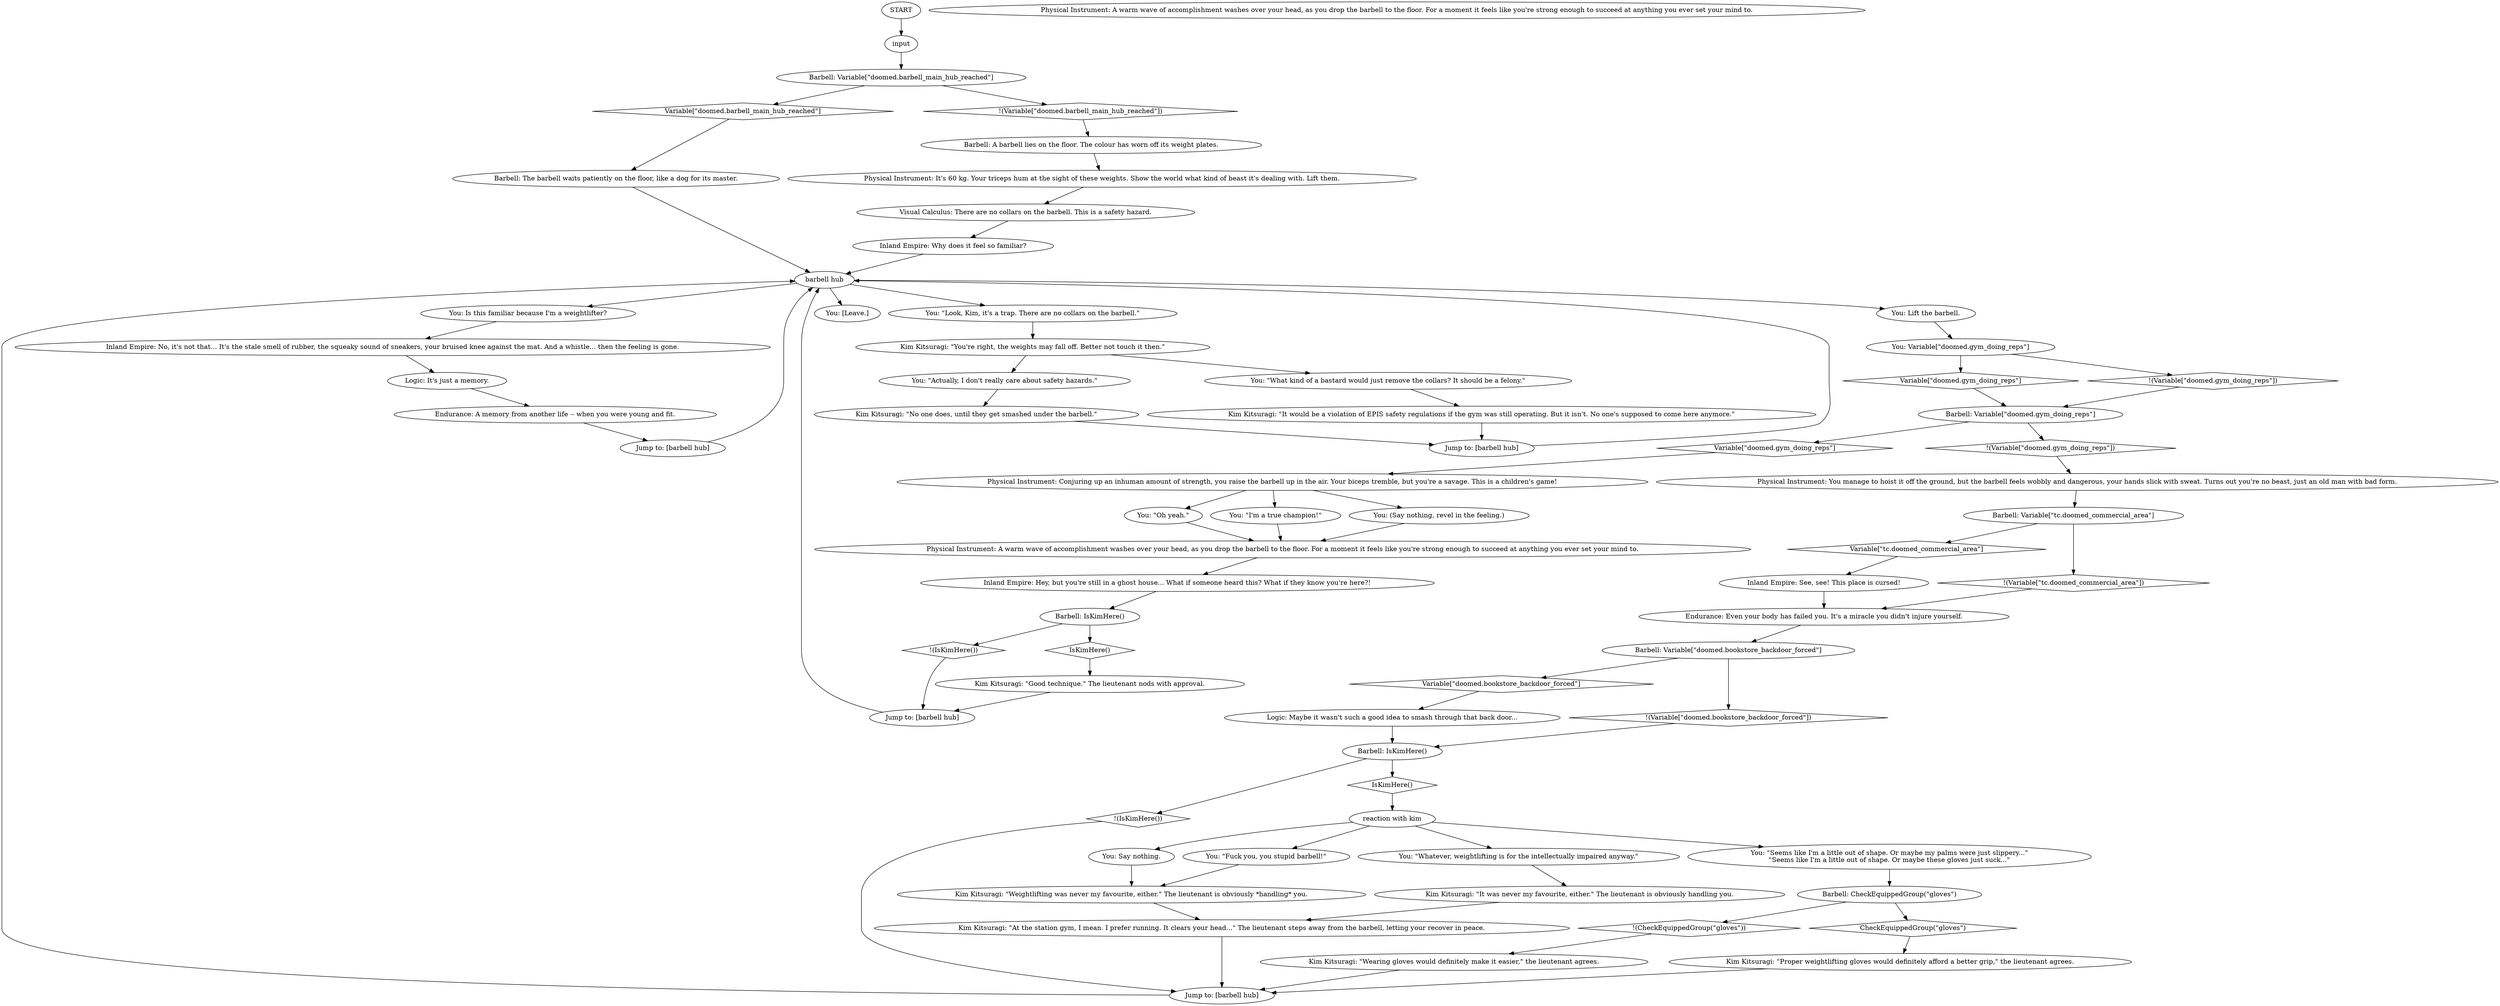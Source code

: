 # DOOMED / BARBELL
# You can lift the barbell.
# ==================================================
digraph G {
	  0 [label="START"];
	  1 [label="input"];
	  2 [label="Logic: Maybe it wasn't such a good idea to smash through that back door..."];
	  3 [label="You: Say nothing."];
	  4 [label="Barbell: IsKimHere()"];
	  5 [label="IsKimHere()", shape=diamond];
	  6 [label="!(IsKimHere())", shape=diamond];
	  7 [label="You: \"What kind of a bastard would just remove the collars? It should be a felony.\""];
	  8 [label="Jump to: [barbell hub]"];
	  9 [label="reaction with kim"];
	  11 [label="Kim Kitsuragi: \"Wearing gloves would definitely make it easier,\" the lieutenant agrees."];
	  12 [label="You: Is this familiar because I'm a weightlifter?"];
	  13 [label="Barbell: A barbell lies on the floor. The colour has worn off its weight plates."];
	  14 [label="Physical Instrument: Conjuring up an inhuman amount of strength, you raise the barbell up in the air. Your biceps tremble, but you're a savage. This is a children's game!"];
	  15 [label="You: [Leave.]"];
	  16 [label="Barbell: Variable[\"doomed.bookstore_backdoor_forced\"]"];
	  17 [label="Variable[\"doomed.bookstore_backdoor_forced\"]", shape=diamond];
	  18 [label="!(Variable[\"doomed.bookstore_backdoor_forced\"])", shape=diamond];
	  19 [label="You: \"Actually, I don't really care about safety hazards.\""];
	  20 [label="Kim Kitsuragi: \"No one does, until they get smashed under the barbell.\""];
	  21 [label="You: \"Oh yeah.\""];
	  22 [label="Jump to: [barbell hub]"];
	  23 [label="Physical Instrument: A warm wave of accomplishment washes over your head, as you drop the barbell to the floor. For a moment it feels like you're strong enough to succeed at anything you ever set your mind to."];
	  24 [label="Visual Calculus: There are no collars on the barbell. This is a safety hazard."];
	  25 [label="Kim Kitsuragi: \"Proper weightlifting gloves would definitely afford a better grip,\" the lieutenant agrees."];
	  26 [label="You: \"I'm a true champion!\""];
	  27 [label="Logic: It's just a memory."];
	  28 [label="Barbell: The barbell waits patiently on the floor, like a dog for its master."];
	  29 [label="Barbell: Variable[\"doomed.gym_doing_reps\"]"];
	  30 [label="Variable[\"doomed.gym_doing_reps\"]", shape=diamond];
	  31 [label="!(Variable[\"doomed.gym_doing_reps\"])", shape=diamond];
	  32 [label="Kim Kitsuragi: \"At the station gym, I mean. I prefer running. It clears your head...\" The lieutenant steps away from the barbell, letting your recover in peace."];
	  33 [label="Jump to: [barbell hub]"];
	  34 [label="Barbell: Variable[\"tc.doomed_commercial_area\"]"];
	  35 [label="Variable[\"tc.doomed_commercial_area\"]", shape=diamond];
	  36 [label="!(Variable[\"tc.doomed_commercial_area\"])", shape=diamond];
	  37 [label="Kim Kitsuragi: \"Good technique.\" The lieutenant nods with approval."];
	  38 [label="Kim Kitsuragi: \"It would be a violation of EPIS safety regulations if the gym was still operating. But it isn't. No one's supposed to come here anymore.\""];
	  39 [label="You: \"Fuck you, you stupid barbell!\""];
	  40 [label="Kim Kitsuragi: \"Weightlifting was never my favourite, either.\" The lieutenant is obviously *handling* you."];
	  41 [label="Inland Empire: Why does it feel so familiar?"];
	  42 [label="Endurance: A memory from another life -- when you were young and fit."];
	  43 [label="Kim Kitsuragi: \"You're right, the weights may fall off. Better not touch it then.\""];
	  44 [label="Physical Instrument: It's 60 kg. Your triceps hum at the sight of these weights. Show the world what kind of beast it's dealing with. Lift them."];
	  45 [label="You: \"Whatever, weightlifting is for the intellectually impaired anyway.\""];
	  46 [label="You: \"Seems like I'm a little out of shape. Or maybe my palms were just slippery...\"\n\"Seems like I'm a little out of shape. Or maybe these gloves just suck...\""];
	  47 [label="Physical Instrument: You manage to hoist it off the ground, but the barbell feels wobbly and dangerous, your hands slick with sweat. Turns out you're no beast, just an old man with bad form."];
	  48 [label="Physical Instrument: A warm wave of accomplishment washes over your head, as you drop the barbell to the floor. For a moment it feels like you're strong enough to succeed at anything you ever set your mind to."];
	  49 [label="Barbell: CheckEquippedGroup(\"gloves\")"];
	  50 [label="CheckEquippedGroup(\"gloves\")", shape=diamond];
	  51 [label="!(CheckEquippedGroup(\"gloves\"))", shape=diamond];
	  52 [label="You: \"Look, Kim, it's a trap. There are no collars on the barbell.\""];
	  53 [label="Barbell: IsKimHere()"];
	  54 [label="IsKimHere()", shape=diamond];
	  55 [label="!(IsKimHere())", shape=diamond];
	  56 [label="Kim Kitsuragi: \"It was never my favourite, either.\" The lieutenant is obviously handling you."];
	  57 [label="You: Lift the barbell."];
	  58 [label="You: Variable[\"doomed.gym_doing_reps\"]"];
	  59 [label="Variable[\"doomed.gym_doing_reps\"]", shape=diamond];
	  60 [label="!(Variable[\"doomed.gym_doing_reps\"])", shape=diamond];
	  61 [label="Endurance: Even your body has failed you. It's a miracle you didn't injure yourself."];
	  62 [label="Inland Empire: No, it's not that... It's the stale smell of rubber, the squeaky sound of sneakers, your bruised knee against the mat. And a whistle... then the feeling is gone."];
	  63 [label="Inland Empire: See, see! This place is cursed!"];
	  64 [label="Inland Empire: Hey, but you're still in a ghost house... What if someone heard this? What if they know you're here?!"];
	  65 [label="Barbell: Variable[\"doomed.barbell_main_hub_reached\"]"];
	  66 [label="Variable[\"doomed.barbell_main_hub_reached\"]", shape=diamond];
	  67 [label="!(Variable[\"doomed.barbell_main_hub_reached\"])", shape=diamond];
	  68 [label="barbell hub"];
	  69 [label="Jump to: [barbell hub]"];
	  70 [label="You: (Say nothing, revel in the feeling.)"];
	  0 -> 1
	  1 -> 65
	  2 -> 53
	  3 -> 40
	  4 -> 5
	  4 -> 6
	  5 -> 37
	  6 -> 33
	  7 -> 38
	  8 -> 68
	  9 -> 3
	  9 -> 45
	  9 -> 46
	  9 -> 39
	  11 -> 8
	  12 -> 62
	  13 -> 44
	  14 -> 26
	  14 -> 21
	  14 -> 70
	  16 -> 17
	  16 -> 18
	  17 -> 2
	  18 -> 53
	  19 -> 20
	  20 -> 69
	  21 -> 48
	  22 -> 68
	  24 -> 41
	  25 -> 8
	  26 -> 48
	  27 -> 42
	  28 -> 68
	  29 -> 30
	  29 -> 31
	  30 -> 14
	  31 -> 47
	  32 -> 8
	  33 -> 68
	  34 -> 35
	  34 -> 36
	  35 -> 63
	  36 -> 61
	  37 -> 33
	  38 -> 69
	  39 -> 40
	  40 -> 32
	  41 -> 68
	  42 -> 22
	  43 -> 19
	  43 -> 7
	  44 -> 24
	  45 -> 56
	  46 -> 49
	  47 -> 34
	  48 -> 64
	  49 -> 50
	  49 -> 51
	  50 -> 25
	  51 -> 11
	  52 -> 43
	  53 -> 54
	  53 -> 55
	  54 -> 9
	  55 -> 8
	  56 -> 32
	  57 -> 58
	  58 -> 59
	  58 -> 60
	  59 -> 29
	  60 -> 29
	  61 -> 16
	  62 -> 27
	  63 -> 61
	  64 -> 4
	  65 -> 66
	  65 -> 67
	  66 -> 28
	  67 -> 13
	  68 -> 57
	  68 -> 12
	  68 -> 52
	  68 -> 15
	  69 -> 68
	  70 -> 48
}


